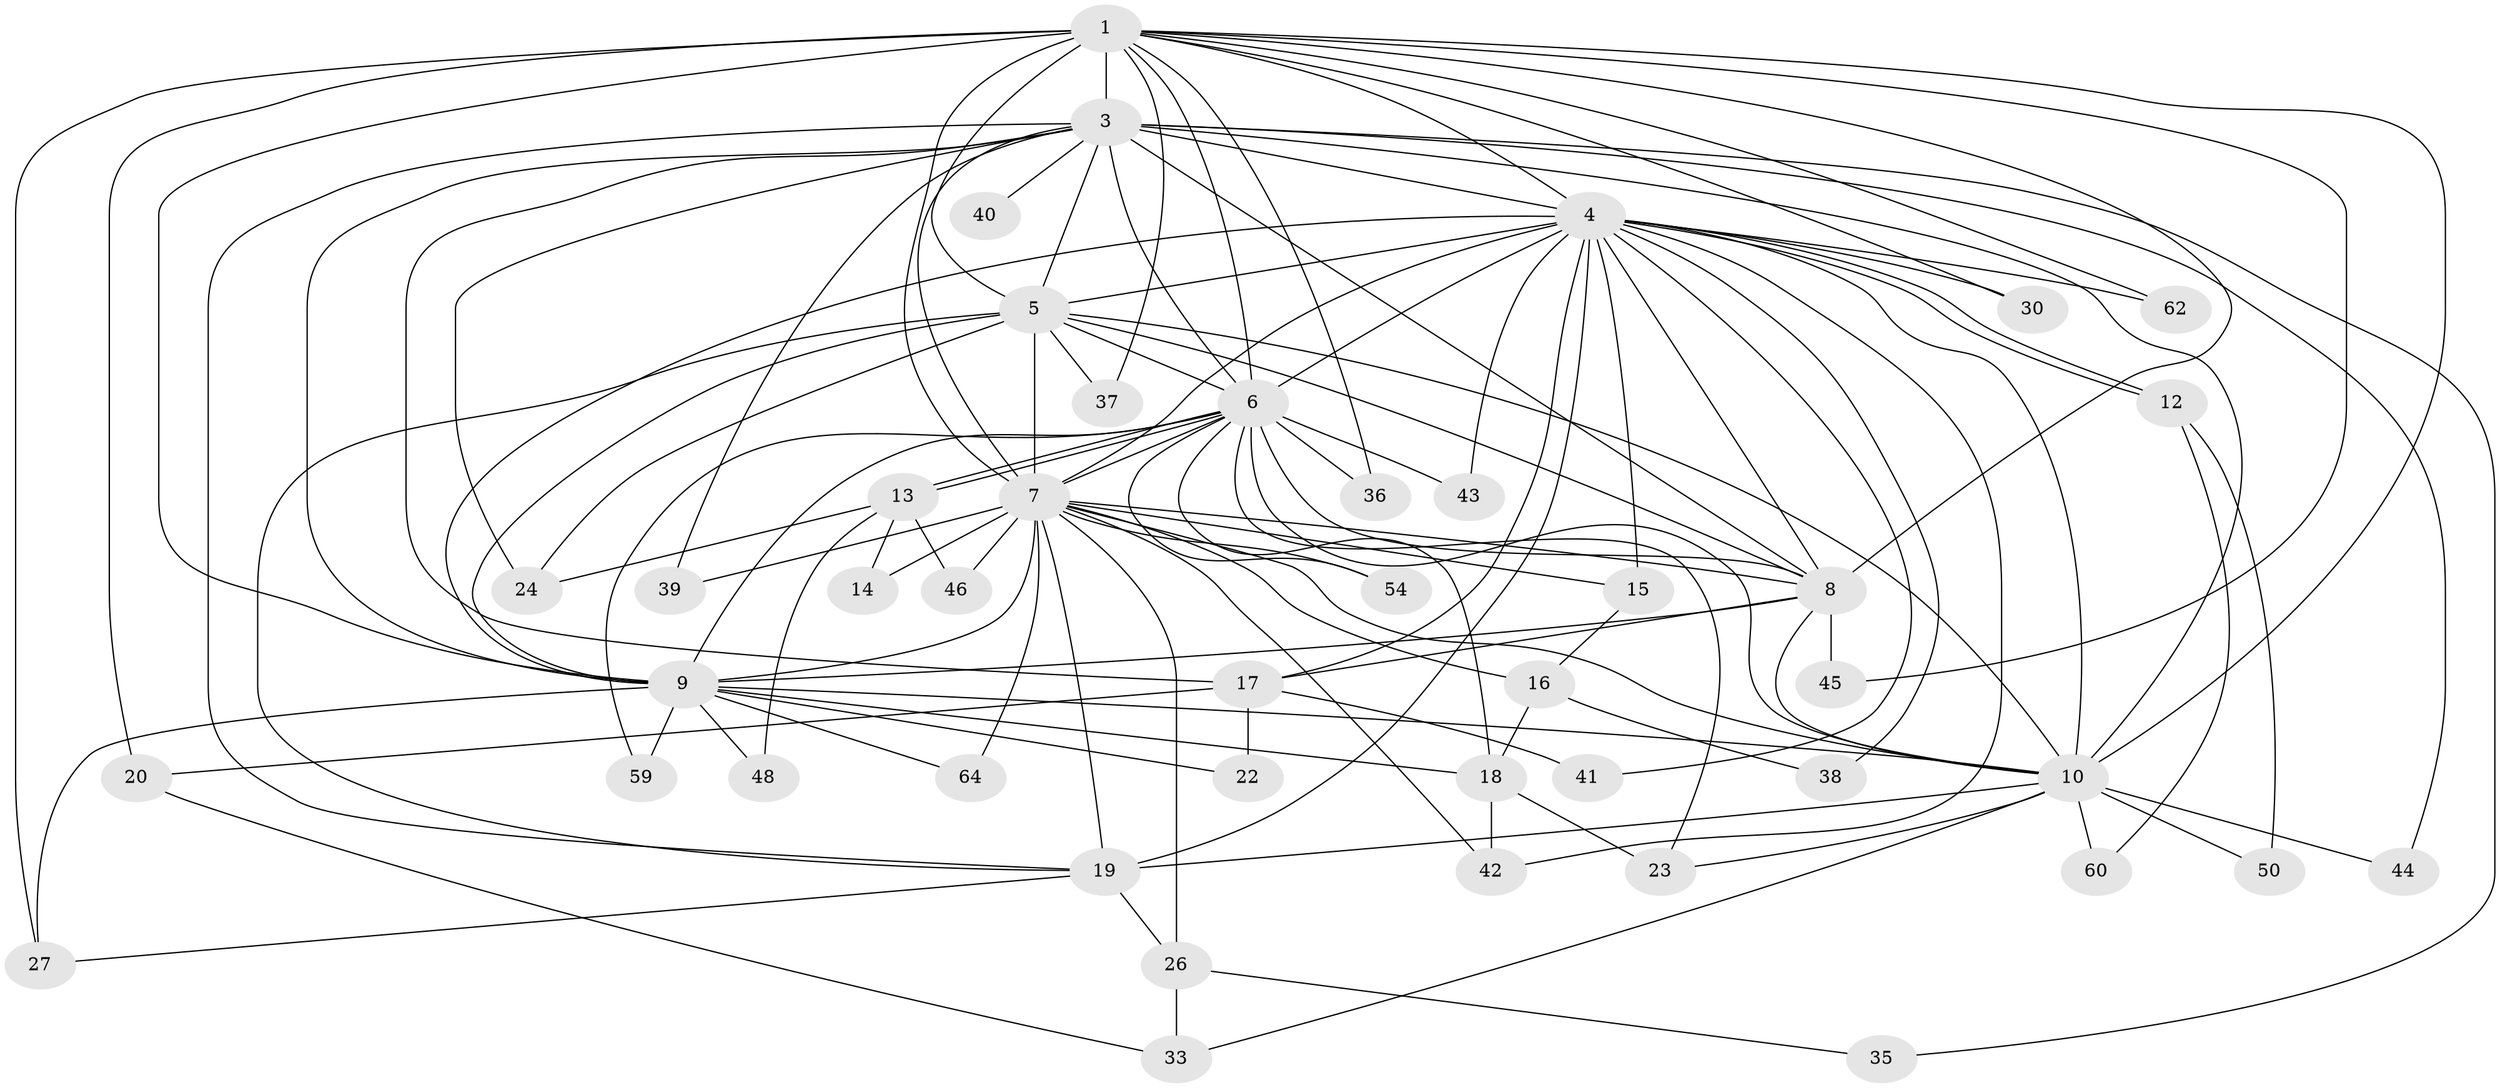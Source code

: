 // original degree distribution, {17: 0.046875, 12: 0.03125, 21: 0.03125, 13: 0.015625, 16: 0.015625, 15: 0.015625, 6: 0.0625, 4: 0.0625, 2: 0.546875, 3: 0.15625, 5: 0.015625}
// Generated by graph-tools (version 1.1) at 2025/17/03/04/25 18:17:18]
// undirected, 44 vertices, 115 edges
graph export_dot {
graph [start="1"]
  node [color=gray90,style=filled];
  1 [super="+2"];
  3 [super="+11+51+47+29"];
  4;
  5 [super="+34"];
  6;
  7 [super="+21"];
  8;
  9;
  10;
  12;
  13;
  14;
  15;
  16 [super="+28"];
  17 [super="+52"];
  18;
  19 [super="+32+49"];
  20 [super="+63+25"];
  22;
  23 [super="+57"];
  24 [super="+58"];
  26;
  27 [super="+31"];
  30;
  33 [super="+53"];
  35;
  36;
  37;
  38;
  39;
  40;
  41;
  42 [super="+55"];
  43;
  44;
  45;
  46;
  48;
  50;
  54;
  59;
  60;
  62;
  64;
  1 -- 3 [weight=3];
  1 -- 4 [weight=2];
  1 -- 5 [weight=2];
  1 -- 6 [weight=2];
  1 -- 7 [weight=2];
  1 -- 8 [weight=2];
  1 -- 9 [weight=2];
  1 -- 10 [weight=2];
  1 -- 20 [weight=3];
  1 -- 30;
  1 -- 37;
  1 -- 45;
  1 -- 36;
  1 -- 62;
  1 -- 27 [weight=2];
  3 -- 4 [weight=2];
  3 -- 5;
  3 -- 6;
  3 -- 7;
  3 -- 8 [weight=2];
  3 -- 9 [weight=2];
  3 -- 10;
  3 -- 39;
  3 -- 44;
  3 -- 19;
  3 -- 35;
  3 -- 24;
  3 -- 40;
  3 -- 17;
  4 -- 5;
  4 -- 6;
  4 -- 7;
  4 -- 8;
  4 -- 9;
  4 -- 10;
  4 -- 12;
  4 -- 12;
  4 -- 15;
  4 -- 17;
  4 -- 30;
  4 -- 38;
  4 -- 41;
  4 -- 42;
  4 -- 43;
  4 -- 62;
  4 -- 19;
  5 -- 6;
  5 -- 7 [weight=2];
  5 -- 8;
  5 -- 9;
  5 -- 10;
  5 -- 19;
  5 -- 37;
  5 -- 24;
  6 -- 7;
  6 -- 8;
  6 -- 9;
  6 -- 10;
  6 -- 13;
  6 -- 13;
  6 -- 18;
  6 -- 36;
  6 -- 43;
  6 -- 54;
  6 -- 59;
  6 -- 23;
  7 -- 8;
  7 -- 9;
  7 -- 10;
  7 -- 14;
  7 -- 15 [weight=2];
  7 -- 16;
  7 -- 19;
  7 -- 26;
  7 -- 39;
  7 -- 46;
  7 -- 54;
  7 -- 64;
  7 -- 42;
  8 -- 9;
  8 -- 10;
  8 -- 17;
  8 -- 45;
  9 -- 10;
  9 -- 18;
  9 -- 22;
  9 -- 27;
  9 -- 48;
  9 -- 59;
  9 -- 64;
  10 -- 23;
  10 -- 44;
  10 -- 50;
  10 -- 60;
  10 -- 19;
  10 -- 33;
  12 -- 50;
  12 -- 60;
  13 -- 14;
  13 -- 24;
  13 -- 46;
  13 -- 48;
  15 -- 16;
  16 -- 18;
  16 -- 38;
  17 -- 22;
  17 -- 41;
  17 -- 20;
  18 -- 23;
  18 -- 42;
  19 -- 26;
  19 -- 27;
  20 -- 33;
  26 -- 33;
  26 -- 35;
}
